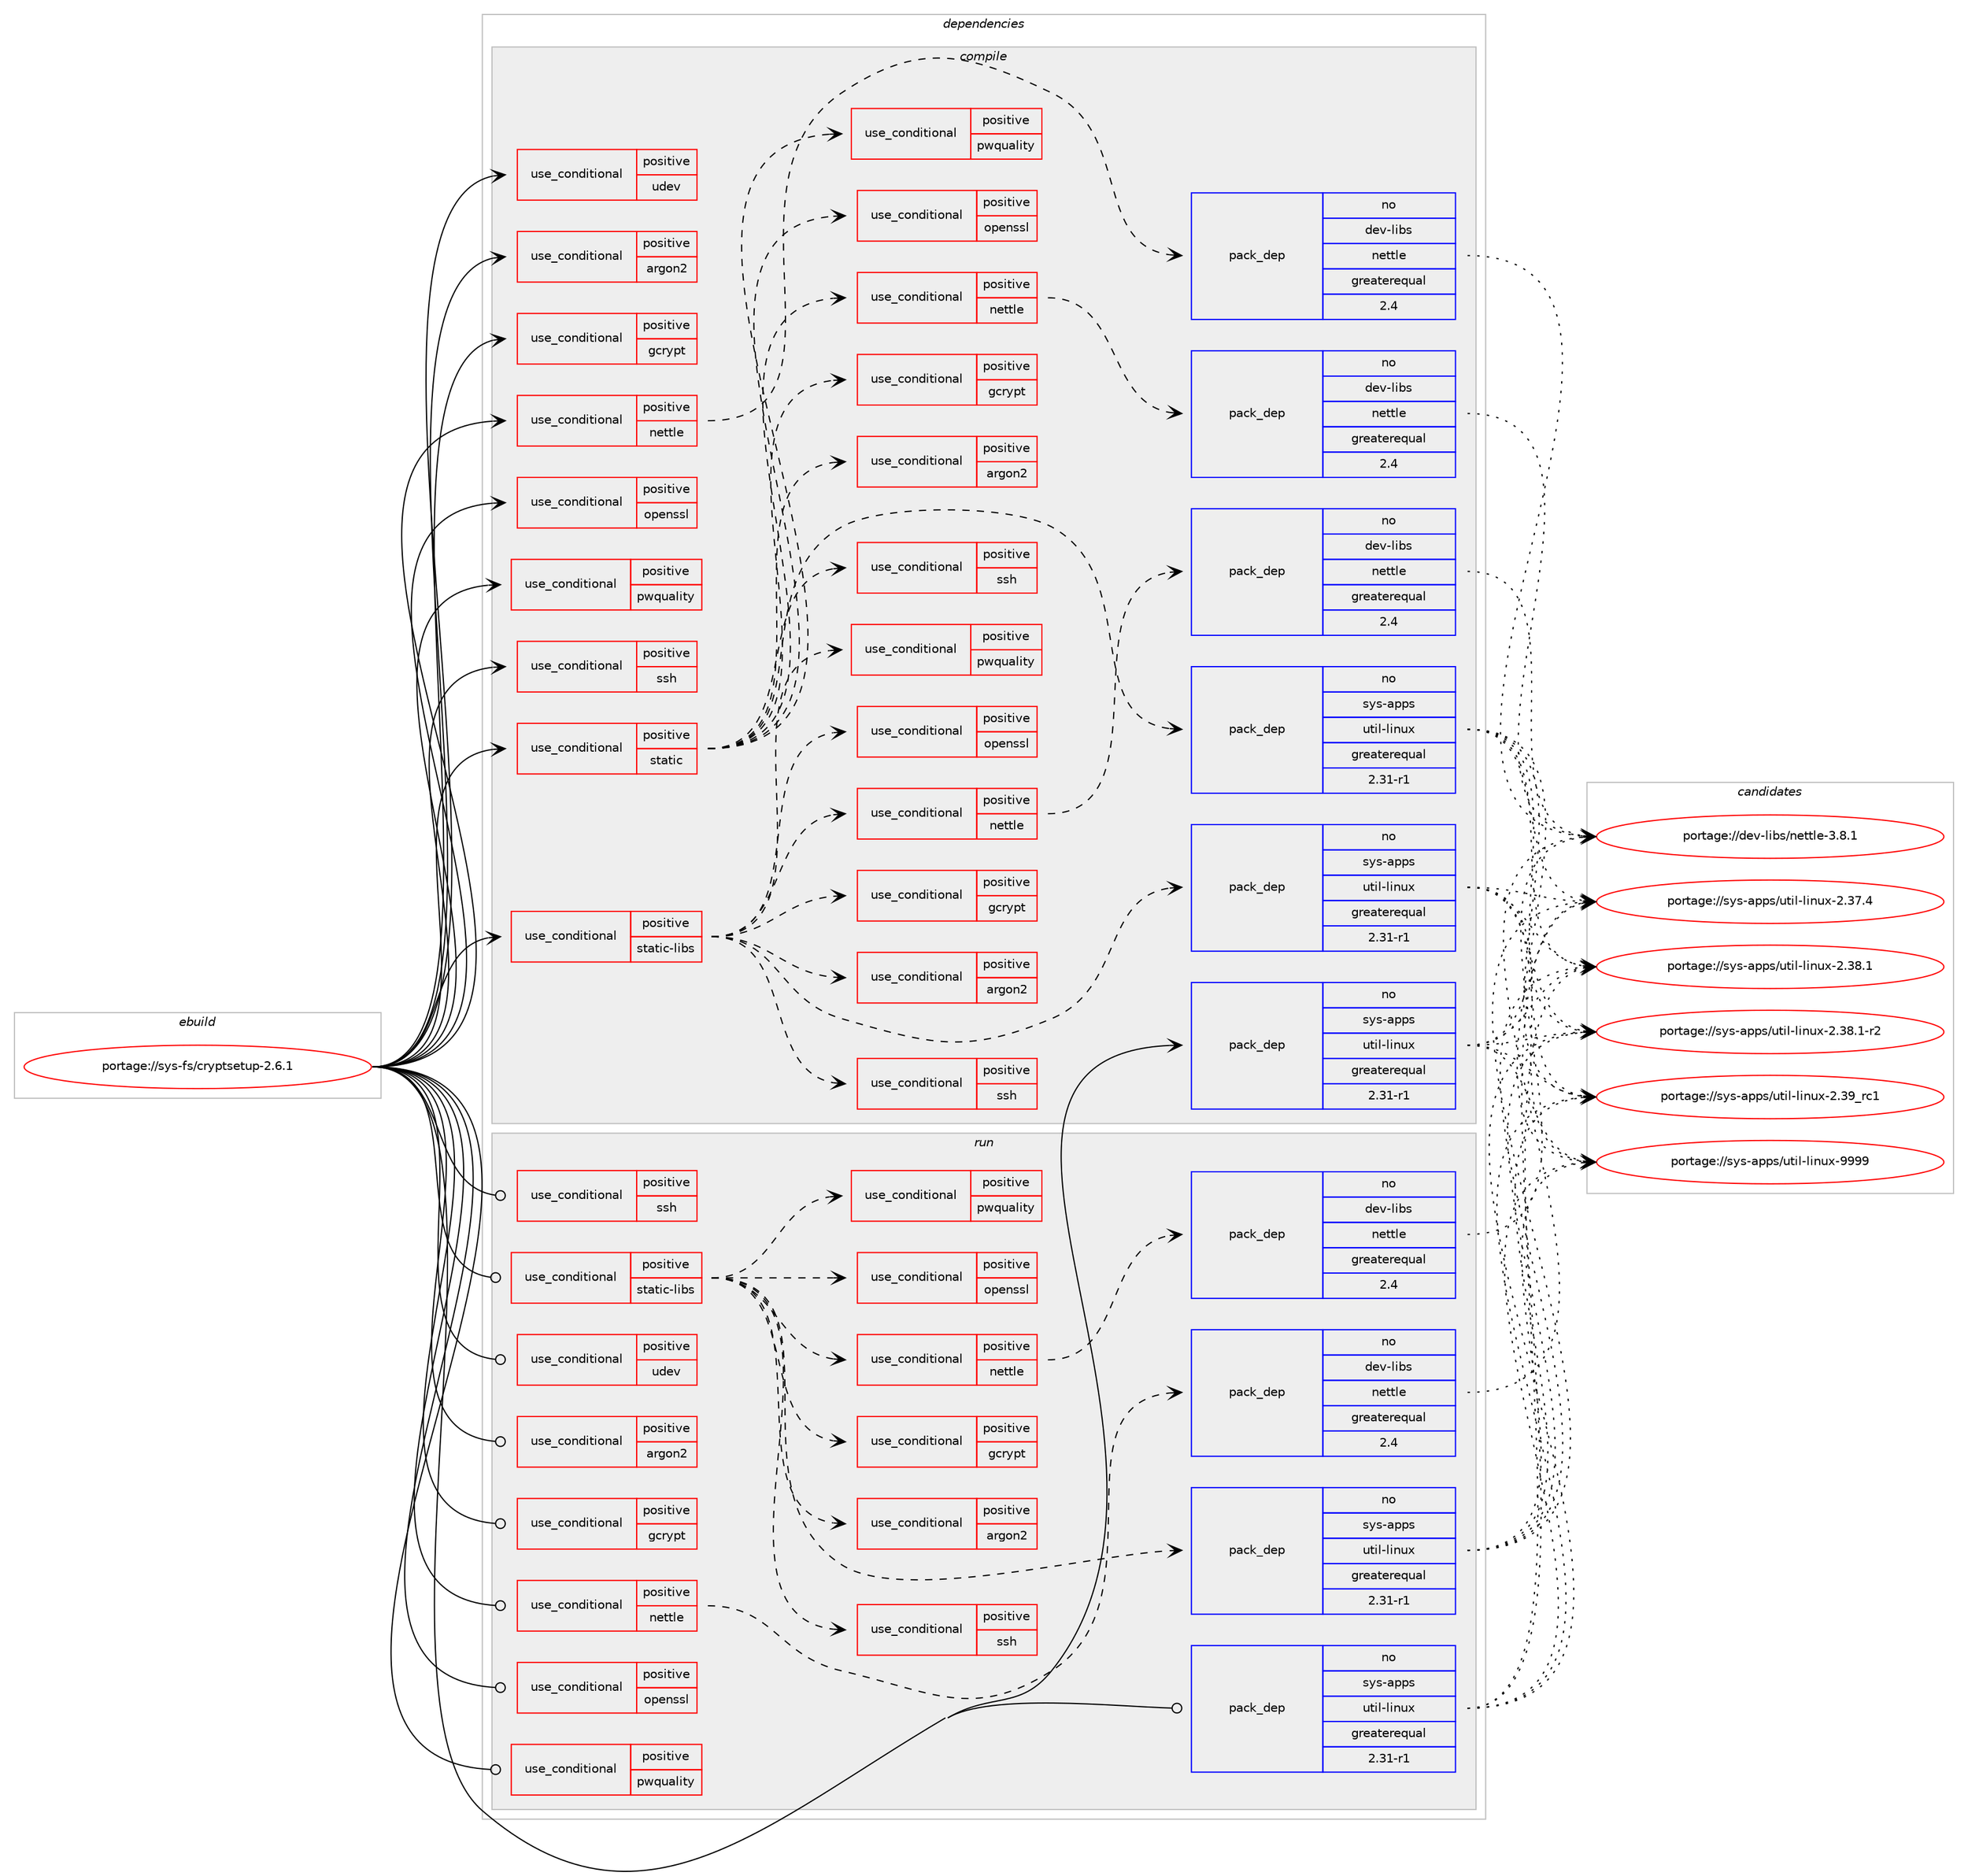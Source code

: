 digraph prolog {

# *************
# Graph options
# *************

newrank=true;
concentrate=true;
compound=true;
graph [rankdir=LR,fontname=Helvetica,fontsize=10,ranksep=1.5];#, ranksep=2.5, nodesep=0.2];
edge  [arrowhead=vee];
node  [fontname=Helvetica,fontsize=10];

# **********
# The ebuild
# **********

subgraph cluster_leftcol {
color=gray;
rank=same;
label=<<i>ebuild</i>>;
id [label="portage://sys-fs/cryptsetup-2.6.1", color=red, width=4, href="../sys-fs/cryptsetup-2.6.1.svg"];
}

# ****************
# The dependencies
# ****************

subgraph cluster_midcol {
color=gray;
label=<<i>dependencies</i>>;
subgraph cluster_compile {
fillcolor="#eeeeee";
style=filled;
label=<<i>compile</i>>;
subgraph cond66 {
dependency143 [label=<<TABLE BORDER="0" CELLBORDER="1" CELLSPACING="0" CELLPADDING="4"><TR><TD ROWSPAN="3" CELLPADDING="10">use_conditional</TD></TR><TR><TD>positive</TD></TR><TR><TD>argon2</TD></TR></TABLE>>, shape=none, color=red];
# *** BEGIN UNKNOWN DEPENDENCY TYPE (TODO) ***
# dependency143 -> package_dependency(portage://sys-fs/cryptsetup-2.6.1,install,no,app-crypt,argon2,none,[,,],any_same_slot,[])
# *** END UNKNOWN DEPENDENCY TYPE (TODO) ***

}
id:e -> dependency143:w [weight=20,style="solid",arrowhead="vee"];
subgraph cond67 {
dependency144 [label=<<TABLE BORDER="0" CELLBORDER="1" CELLSPACING="0" CELLPADDING="4"><TR><TD ROWSPAN="3" CELLPADDING="10">use_conditional</TD></TR><TR><TD>positive</TD></TR><TR><TD>gcrypt</TD></TR></TABLE>>, shape=none, color=red];
# *** BEGIN UNKNOWN DEPENDENCY TYPE (TODO) ***
# dependency144 -> package_dependency(portage://sys-fs/cryptsetup-2.6.1,install,no,dev-libs,libgcrypt,none,[,,],[slot(0),equal],[])
# *** END UNKNOWN DEPENDENCY TYPE (TODO) ***

# *** BEGIN UNKNOWN DEPENDENCY TYPE (TODO) ***
# dependency144 -> package_dependency(portage://sys-fs/cryptsetup-2.6.1,install,no,dev-libs,libgpg-error,none,[,,],[],[])
# *** END UNKNOWN DEPENDENCY TYPE (TODO) ***

}
id:e -> dependency144:w [weight=20,style="solid",arrowhead="vee"];
subgraph cond68 {
dependency145 [label=<<TABLE BORDER="0" CELLBORDER="1" CELLSPACING="0" CELLPADDING="4"><TR><TD ROWSPAN="3" CELLPADDING="10">use_conditional</TD></TR><TR><TD>positive</TD></TR><TR><TD>nettle</TD></TR></TABLE>>, shape=none, color=red];
subgraph pack78 {
dependency146 [label=<<TABLE BORDER="0" CELLBORDER="1" CELLSPACING="0" CELLPADDING="4" WIDTH="220"><TR><TD ROWSPAN="6" CELLPADDING="30">pack_dep</TD></TR><TR><TD WIDTH="110">no</TD></TR><TR><TD>dev-libs</TD></TR><TR><TD>nettle</TD></TR><TR><TD>greaterequal</TD></TR><TR><TD>2.4</TD></TR></TABLE>>, shape=none, color=blue];
}
dependency145:e -> dependency146:w [weight=20,style="dashed",arrowhead="vee"];
}
id:e -> dependency145:w [weight=20,style="solid",arrowhead="vee"];
subgraph cond69 {
dependency147 [label=<<TABLE BORDER="0" CELLBORDER="1" CELLSPACING="0" CELLPADDING="4"><TR><TD ROWSPAN="3" CELLPADDING="10">use_conditional</TD></TR><TR><TD>positive</TD></TR><TR><TD>openssl</TD></TR></TABLE>>, shape=none, color=red];
# *** BEGIN UNKNOWN DEPENDENCY TYPE (TODO) ***
# dependency147 -> package_dependency(portage://sys-fs/cryptsetup-2.6.1,install,no,dev-libs,openssl,none,[,,],[slot(0),equal],[])
# *** END UNKNOWN DEPENDENCY TYPE (TODO) ***

}
id:e -> dependency147:w [weight=20,style="solid",arrowhead="vee"];
subgraph cond70 {
dependency148 [label=<<TABLE BORDER="0" CELLBORDER="1" CELLSPACING="0" CELLPADDING="4"><TR><TD ROWSPAN="3" CELLPADDING="10">use_conditional</TD></TR><TR><TD>positive</TD></TR><TR><TD>pwquality</TD></TR></TABLE>>, shape=none, color=red];
# *** BEGIN UNKNOWN DEPENDENCY TYPE (TODO) ***
# dependency148 -> package_dependency(portage://sys-fs/cryptsetup-2.6.1,install,no,dev-libs,libpwquality,none,[,,],[],[])
# *** END UNKNOWN DEPENDENCY TYPE (TODO) ***

}
id:e -> dependency148:w [weight=20,style="solid",arrowhead="vee"];
subgraph cond71 {
dependency149 [label=<<TABLE BORDER="0" CELLBORDER="1" CELLSPACING="0" CELLPADDING="4"><TR><TD ROWSPAN="3" CELLPADDING="10">use_conditional</TD></TR><TR><TD>positive</TD></TR><TR><TD>ssh</TD></TR></TABLE>>, shape=none, color=red];
# *** BEGIN UNKNOWN DEPENDENCY TYPE (TODO) ***
# dependency149 -> package_dependency(portage://sys-fs/cryptsetup-2.6.1,install,no,net-libs,libssh,none,[,,],[],[])
# *** END UNKNOWN DEPENDENCY TYPE (TODO) ***

}
id:e -> dependency149:w [weight=20,style="solid",arrowhead="vee"];
subgraph cond72 {
dependency150 [label=<<TABLE BORDER="0" CELLBORDER="1" CELLSPACING="0" CELLPADDING="4"><TR><TD ROWSPAN="3" CELLPADDING="10">use_conditional</TD></TR><TR><TD>positive</TD></TR><TR><TD>static</TD></TR></TABLE>>, shape=none, color=red];
# *** BEGIN UNKNOWN DEPENDENCY TYPE (TODO) ***
# dependency150 -> package_dependency(portage://sys-fs/cryptsetup-2.6.1,install,no,dev-libs,json-c,none,[,,],any_same_slot,[use(enable(static-libs),positive)])
# *** END UNKNOWN DEPENDENCY TYPE (TODO) ***

# *** BEGIN UNKNOWN DEPENDENCY TYPE (TODO) ***
# dependency150 -> package_dependency(portage://sys-fs/cryptsetup-2.6.1,install,no,dev-libs,popt,none,[,,],[],[use(enable(static-libs),positive)])
# *** END UNKNOWN DEPENDENCY TYPE (TODO) ***

subgraph pack79 {
dependency151 [label=<<TABLE BORDER="0" CELLBORDER="1" CELLSPACING="0" CELLPADDING="4" WIDTH="220"><TR><TD ROWSPAN="6" CELLPADDING="30">pack_dep</TD></TR><TR><TD WIDTH="110">no</TD></TR><TR><TD>sys-apps</TD></TR><TR><TD>util-linux</TD></TR><TR><TD>greaterequal</TD></TR><TR><TD>2.31-r1</TD></TR></TABLE>>, shape=none, color=blue];
}
dependency150:e -> dependency151:w [weight=20,style="dashed",arrowhead="vee"];
subgraph cond73 {
dependency152 [label=<<TABLE BORDER="0" CELLBORDER="1" CELLSPACING="0" CELLPADDING="4"><TR><TD ROWSPAN="3" CELLPADDING="10">use_conditional</TD></TR><TR><TD>positive</TD></TR><TR><TD>argon2</TD></TR></TABLE>>, shape=none, color=red];
# *** BEGIN UNKNOWN DEPENDENCY TYPE (TODO) ***
# dependency152 -> package_dependency(portage://sys-fs/cryptsetup-2.6.1,install,no,app-crypt,argon2,none,[,,],any_same_slot,[use(enable(static-libs),positive)])
# *** END UNKNOWN DEPENDENCY TYPE (TODO) ***

}
dependency150:e -> dependency152:w [weight=20,style="dashed",arrowhead="vee"];
subgraph cond74 {
dependency153 [label=<<TABLE BORDER="0" CELLBORDER="1" CELLSPACING="0" CELLPADDING="4"><TR><TD ROWSPAN="3" CELLPADDING="10">use_conditional</TD></TR><TR><TD>positive</TD></TR><TR><TD>gcrypt</TD></TR></TABLE>>, shape=none, color=red];
# *** BEGIN UNKNOWN DEPENDENCY TYPE (TODO) ***
# dependency153 -> package_dependency(portage://sys-fs/cryptsetup-2.6.1,install,no,dev-libs,libgcrypt,none,[,,],[slot(0),equal],[use(enable(static-libs),positive)])
# *** END UNKNOWN DEPENDENCY TYPE (TODO) ***

# *** BEGIN UNKNOWN DEPENDENCY TYPE (TODO) ***
# dependency153 -> package_dependency(portage://sys-fs/cryptsetup-2.6.1,install,no,dev-libs,libgpg-error,none,[,,],[],[use(enable(static-libs),positive)])
# *** END UNKNOWN DEPENDENCY TYPE (TODO) ***

}
dependency150:e -> dependency153:w [weight=20,style="dashed",arrowhead="vee"];
subgraph cond75 {
dependency154 [label=<<TABLE BORDER="0" CELLBORDER="1" CELLSPACING="0" CELLPADDING="4"><TR><TD ROWSPAN="3" CELLPADDING="10">use_conditional</TD></TR><TR><TD>positive</TD></TR><TR><TD>nettle</TD></TR></TABLE>>, shape=none, color=red];
subgraph pack80 {
dependency155 [label=<<TABLE BORDER="0" CELLBORDER="1" CELLSPACING="0" CELLPADDING="4" WIDTH="220"><TR><TD ROWSPAN="6" CELLPADDING="30">pack_dep</TD></TR><TR><TD WIDTH="110">no</TD></TR><TR><TD>dev-libs</TD></TR><TR><TD>nettle</TD></TR><TR><TD>greaterequal</TD></TR><TR><TD>2.4</TD></TR></TABLE>>, shape=none, color=blue];
}
dependency154:e -> dependency155:w [weight=20,style="dashed",arrowhead="vee"];
}
dependency150:e -> dependency154:w [weight=20,style="dashed",arrowhead="vee"];
subgraph cond76 {
dependency156 [label=<<TABLE BORDER="0" CELLBORDER="1" CELLSPACING="0" CELLPADDING="4"><TR><TD ROWSPAN="3" CELLPADDING="10">use_conditional</TD></TR><TR><TD>positive</TD></TR><TR><TD>openssl</TD></TR></TABLE>>, shape=none, color=red];
# *** BEGIN UNKNOWN DEPENDENCY TYPE (TODO) ***
# dependency156 -> package_dependency(portage://sys-fs/cryptsetup-2.6.1,install,no,dev-libs,openssl,none,[,,],[slot(0),equal],[use(enable(static-libs),positive)])
# *** END UNKNOWN DEPENDENCY TYPE (TODO) ***

}
dependency150:e -> dependency156:w [weight=20,style="dashed",arrowhead="vee"];
subgraph cond77 {
dependency157 [label=<<TABLE BORDER="0" CELLBORDER="1" CELLSPACING="0" CELLPADDING="4"><TR><TD ROWSPAN="3" CELLPADDING="10">use_conditional</TD></TR><TR><TD>positive</TD></TR><TR><TD>pwquality</TD></TR></TABLE>>, shape=none, color=red];
# *** BEGIN UNKNOWN DEPENDENCY TYPE (TODO) ***
# dependency157 -> package_dependency(portage://sys-fs/cryptsetup-2.6.1,install,no,dev-libs,libpwquality,none,[,,],[],[use(enable(static-libs),positive)])
# *** END UNKNOWN DEPENDENCY TYPE (TODO) ***

}
dependency150:e -> dependency157:w [weight=20,style="dashed",arrowhead="vee"];
subgraph cond78 {
dependency158 [label=<<TABLE BORDER="0" CELLBORDER="1" CELLSPACING="0" CELLPADDING="4"><TR><TD ROWSPAN="3" CELLPADDING="10">use_conditional</TD></TR><TR><TD>positive</TD></TR><TR><TD>ssh</TD></TR></TABLE>>, shape=none, color=red];
# *** BEGIN UNKNOWN DEPENDENCY TYPE (TODO) ***
# dependency158 -> package_dependency(portage://sys-fs/cryptsetup-2.6.1,install,no,net-libs,libssh,none,[,,],[],[use(enable(static-libs),positive)])
# *** END UNKNOWN DEPENDENCY TYPE (TODO) ***

}
dependency150:e -> dependency158:w [weight=20,style="dashed",arrowhead="vee"];
# *** BEGIN UNKNOWN DEPENDENCY TYPE (TODO) ***
# dependency150 -> package_dependency(portage://sys-fs/cryptsetup-2.6.1,install,no,sys-fs,lvm2,none,[,,],[],[use(enable(static-libs),positive)])
# *** END UNKNOWN DEPENDENCY TYPE (TODO) ***

}
id:e -> dependency150:w [weight=20,style="solid",arrowhead="vee"];
subgraph cond79 {
dependency159 [label=<<TABLE BORDER="0" CELLBORDER="1" CELLSPACING="0" CELLPADDING="4"><TR><TD ROWSPAN="3" CELLPADDING="10">use_conditional</TD></TR><TR><TD>positive</TD></TR><TR><TD>static-libs</TD></TR></TABLE>>, shape=none, color=red];
# *** BEGIN UNKNOWN DEPENDENCY TYPE (TODO) ***
# dependency159 -> package_dependency(portage://sys-fs/cryptsetup-2.6.1,install,no,dev-libs,json-c,none,[,,],any_same_slot,[use(enable(static-libs),positive)])
# *** END UNKNOWN DEPENDENCY TYPE (TODO) ***

# *** BEGIN UNKNOWN DEPENDENCY TYPE (TODO) ***
# dependency159 -> package_dependency(portage://sys-fs/cryptsetup-2.6.1,install,no,dev-libs,popt,none,[,,],[],[use(enable(static-libs),positive)])
# *** END UNKNOWN DEPENDENCY TYPE (TODO) ***

subgraph pack81 {
dependency160 [label=<<TABLE BORDER="0" CELLBORDER="1" CELLSPACING="0" CELLPADDING="4" WIDTH="220"><TR><TD ROWSPAN="6" CELLPADDING="30">pack_dep</TD></TR><TR><TD WIDTH="110">no</TD></TR><TR><TD>sys-apps</TD></TR><TR><TD>util-linux</TD></TR><TR><TD>greaterequal</TD></TR><TR><TD>2.31-r1</TD></TR></TABLE>>, shape=none, color=blue];
}
dependency159:e -> dependency160:w [weight=20,style="dashed",arrowhead="vee"];
subgraph cond80 {
dependency161 [label=<<TABLE BORDER="0" CELLBORDER="1" CELLSPACING="0" CELLPADDING="4"><TR><TD ROWSPAN="3" CELLPADDING="10">use_conditional</TD></TR><TR><TD>positive</TD></TR><TR><TD>argon2</TD></TR></TABLE>>, shape=none, color=red];
# *** BEGIN UNKNOWN DEPENDENCY TYPE (TODO) ***
# dependency161 -> package_dependency(portage://sys-fs/cryptsetup-2.6.1,install,no,app-crypt,argon2,none,[,,],any_same_slot,[use(enable(static-libs),positive)])
# *** END UNKNOWN DEPENDENCY TYPE (TODO) ***

}
dependency159:e -> dependency161:w [weight=20,style="dashed",arrowhead="vee"];
subgraph cond81 {
dependency162 [label=<<TABLE BORDER="0" CELLBORDER="1" CELLSPACING="0" CELLPADDING="4"><TR><TD ROWSPAN="3" CELLPADDING="10">use_conditional</TD></TR><TR><TD>positive</TD></TR><TR><TD>gcrypt</TD></TR></TABLE>>, shape=none, color=red];
# *** BEGIN UNKNOWN DEPENDENCY TYPE (TODO) ***
# dependency162 -> package_dependency(portage://sys-fs/cryptsetup-2.6.1,install,no,dev-libs,libgcrypt,none,[,,],[slot(0),equal],[use(enable(static-libs),positive)])
# *** END UNKNOWN DEPENDENCY TYPE (TODO) ***

# *** BEGIN UNKNOWN DEPENDENCY TYPE (TODO) ***
# dependency162 -> package_dependency(portage://sys-fs/cryptsetup-2.6.1,install,no,dev-libs,libgpg-error,none,[,,],[],[use(enable(static-libs),positive)])
# *** END UNKNOWN DEPENDENCY TYPE (TODO) ***

}
dependency159:e -> dependency162:w [weight=20,style="dashed",arrowhead="vee"];
subgraph cond82 {
dependency163 [label=<<TABLE BORDER="0" CELLBORDER="1" CELLSPACING="0" CELLPADDING="4"><TR><TD ROWSPAN="3" CELLPADDING="10">use_conditional</TD></TR><TR><TD>positive</TD></TR><TR><TD>nettle</TD></TR></TABLE>>, shape=none, color=red];
subgraph pack82 {
dependency164 [label=<<TABLE BORDER="0" CELLBORDER="1" CELLSPACING="0" CELLPADDING="4" WIDTH="220"><TR><TD ROWSPAN="6" CELLPADDING="30">pack_dep</TD></TR><TR><TD WIDTH="110">no</TD></TR><TR><TD>dev-libs</TD></TR><TR><TD>nettle</TD></TR><TR><TD>greaterequal</TD></TR><TR><TD>2.4</TD></TR></TABLE>>, shape=none, color=blue];
}
dependency163:e -> dependency164:w [weight=20,style="dashed",arrowhead="vee"];
}
dependency159:e -> dependency163:w [weight=20,style="dashed",arrowhead="vee"];
subgraph cond83 {
dependency165 [label=<<TABLE BORDER="0" CELLBORDER="1" CELLSPACING="0" CELLPADDING="4"><TR><TD ROWSPAN="3" CELLPADDING="10">use_conditional</TD></TR><TR><TD>positive</TD></TR><TR><TD>openssl</TD></TR></TABLE>>, shape=none, color=red];
# *** BEGIN UNKNOWN DEPENDENCY TYPE (TODO) ***
# dependency165 -> package_dependency(portage://sys-fs/cryptsetup-2.6.1,install,no,dev-libs,openssl,none,[,,],[slot(0),equal],[use(enable(static-libs),positive)])
# *** END UNKNOWN DEPENDENCY TYPE (TODO) ***

}
dependency159:e -> dependency165:w [weight=20,style="dashed",arrowhead="vee"];
subgraph cond84 {
dependency166 [label=<<TABLE BORDER="0" CELLBORDER="1" CELLSPACING="0" CELLPADDING="4"><TR><TD ROWSPAN="3" CELLPADDING="10">use_conditional</TD></TR><TR><TD>positive</TD></TR><TR><TD>pwquality</TD></TR></TABLE>>, shape=none, color=red];
# *** BEGIN UNKNOWN DEPENDENCY TYPE (TODO) ***
# dependency166 -> package_dependency(portage://sys-fs/cryptsetup-2.6.1,install,no,dev-libs,libpwquality,none,[,,],[],[use(enable(static-libs),positive)])
# *** END UNKNOWN DEPENDENCY TYPE (TODO) ***

}
dependency159:e -> dependency166:w [weight=20,style="dashed",arrowhead="vee"];
subgraph cond85 {
dependency167 [label=<<TABLE BORDER="0" CELLBORDER="1" CELLSPACING="0" CELLPADDING="4"><TR><TD ROWSPAN="3" CELLPADDING="10">use_conditional</TD></TR><TR><TD>positive</TD></TR><TR><TD>ssh</TD></TR></TABLE>>, shape=none, color=red];
# *** BEGIN UNKNOWN DEPENDENCY TYPE (TODO) ***
# dependency167 -> package_dependency(portage://sys-fs/cryptsetup-2.6.1,install,no,net-libs,libssh,none,[,,],[],[use(enable(static-libs),positive)])
# *** END UNKNOWN DEPENDENCY TYPE (TODO) ***

}
dependency159:e -> dependency167:w [weight=20,style="dashed",arrowhead="vee"];
# *** BEGIN UNKNOWN DEPENDENCY TYPE (TODO) ***
# dependency159 -> package_dependency(portage://sys-fs/cryptsetup-2.6.1,install,no,sys-fs,lvm2,none,[,,],[],[use(enable(static-libs),positive)])
# *** END UNKNOWN DEPENDENCY TYPE (TODO) ***

}
id:e -> dependency159:w [weight=20,style="solid",arrowhead="vee"];
subgraph cond86 {
dependency168 [label=<<TABLE BORDER="0" CELLBORDER="1" CELLSPACING="0" CELLPADDING="4"><TR><TD ROWSPAN="3" CELLPADDING="10">use_conditional</TD></TR><TR><TD>positive</TD></TR><TR><TD>udev</TD></TR></TABLE>>, shape=none, color=red];
# *** BEGIN UNKNOWN DEPENDENCY TYPE (TODO) ***
# dependency168 -> package_dependency(portage://sys-fs/cryptsetup-2.6.1,install,no,virtual,libudev,none,[,,],any_same_slot,[])
# *** END UNKNOWN DEPENDENCY TYPE (TODO) ***

}
id:e -> dependency168:w [weight=20,style="solid",arrowhead="vee"];
# *** BEGIN UNKNOWN DEPENDENCY TYPE (TODO) ***
# id -> package_dependency(portage://sys-fs/cryptsetup-2.6.1,install,no,dev-libs,json-c,none,[,,],any_same_slot,[])
# *** END UNKNOWN DEPENDENCY TYPE (TODO) ***

# *** BEGIN UNKNOWN DEPENDENCY TYPE (TODO) ***
# id -> package_dependency(portage://sys-fs/cryptsetup-2.6.1,install,no,dev-libs,popt,none,[,,],[],[])
# *** END UNKNOWN DEPENDENCY TYPE (TODO) ***

subgraph pack83 {
dependency169 [label=<<TABLE BORDER="0" CELLBORDER="1" CELLSPACING="0" CELLPADDING="4" WIDTH="220"><TR><TD ROWSPAN="6" CELLPADDING="30">pack_dep</TD></TR><TR><TD WIDTH="110">no</TD></TR><TR><TD>sys-apps</TD></TR><TR><TD>util-linux</TD></TR><TR><TD>greaterequal</TD></TR><TR><TD>2.31-r1</TD></TR></TABLE>>, shape=none, color=blue];
}
id:e -> dependency169:w [weight=20,style="solid",arrowhead="vee"];
# *** BEGIN UNKNOWN DEPENDENCY TYPE (TODO) ***
# id -> package_dependency(portage://sys-fs/cryptsetup-2.6.1,install,no,sys-fs,lvm2,none,[,,],[],[])
# *** END UNKNOWN DEPENDENCY TYPE (TODO) ***

}
subgraph cluster_compileandrun {
fillcolor="#eeeeee";
style=filled;
label=<<i>compile and run</i>>;
}
subgraph cluster_run {
fillcolor="#eeeeee";
style=filled;
label=<<i>run</i>>;
subgraph cond87 {
dependency170 [label=<<TABLE BORDER="0" CELLBORDER="1" CELLSPACING="0" CELLPADDING="4"><TR><TD ROWSPAN="3" CELLPADDING="10">use_conditional</TD></TR><TR><TD>positive</TD></TR><TR><TD>argon2</TD></TR></TABLE>>, shape=none, color=red];
# *** BEGIN UNKNOWN DEPENDENCY TYPE (TODO) ***
# dependency170 -> package_dependency(portage://sys-fs/cryptsetup-2.6.1,run,no,app-crypt,argon2,none,[,,],any_same_slot,[])
# *** END UNKNOWN DEPENDENCY TYPE (TODO) ***

}
id:e -> dependency170:w [weight=20,style="solid",arrowhead="odot"];
subgraph cond88 {
dependency171 [label=<<TABLE BORDER="0" CELLBORDER="1" CELLSPACING="0" CELLPADDING="4"><TR><TD ROWSPAN="3" CELLPADDING="10">use_conditional</TD></TR><TR><TD>positive</TD></TR><TR><TD>gcrypt</TD></TR></TABLE>>, shape=none, color=red];
# *** BEGIN UNKNOWN DEPENDENCY TYPE (TODO) ***
# dependency171 -> package_dependency(portage://sys-fs/cryptsetup-2.6.1,run,no,dev-libs,libgcrypt,none,[,,],[slot(0),equal],[])
# *** END UNKNOWN DEPENDENCY TYPE (TODO) ***

# *** BEGIN UNKNOWN DEPENDENCY TYPE (TODO) ***
# dependency171 -> package_dependency(portage://sys-fs/cryptsetup-2.6.1,run,no,dev-libs,libgpg-error,none,[,,],[],[])
# *** END UNKNOWN DEPENDENCY TYPE (TODO) ***

}
id:e -> dependency171:w [weight=20,style="solid",arrowhead="odot"];
subgraph cond89 {
dependency172 [label=<<TABLE BORDER="0" CELLBORDER="1" CELLSPACING="0" CELLPADDING="4"><TR><TD ROWSPAN="3" CELLPADDING="10">use_conditional</TD></TR><TR><TD>positive</TD></TR><TR><TD>nettle</TD></TR></TABLE>>, shape=none, color=red];
subgraph pack84 {
dependency173 [label=<<TABLE BORDER="0" CELLBORDER="1" CELLSPACING="0" CELLPADDING="4" WIDTH="220"><TR><TD ROWSPAN="6" CELLPADDING="30">pack_dep</TD></TR><TR><TD WIDTH="110">no</TD></TR><TR><TD>dev-libs</TD></TR><TR><TD>nettle</TD></TR><TR><TD>greaterequal</TD></TR><TR><TD>2.4</TD></TR></TABLE>>, shape=none, color=blue];
}
dependency172:e -> dependency173:w [weight=20,style="dashed",arrowhead="vee"];
}
id:e -> dependency172:w [weight=20,style="solid",arrowhead="odot"];
subgraph cond90 {
dependency174 [label=<<TABLE BORDER="0" CELLBORDER="1" CELLSPACING="0" CELLPADDING="4"><TR><TD ROWSPAN="3" CELLPADDING="10">use_conditional</TD></TR><TR><TD>positive</TD></TR><TR><TD>openssl</TD></TR></TABLE>>, shape=none, color=red];
# *** BEGIN UNKNOWN DEPENDENCY TYPE (TODO) ***
# dependency174 -> package_dependency(portage://sys-fs/cryptsetup-2.6.1,run,no,dev-libs,openssl,none,[,,],[slot(0),equal],[])
# *** END UNKNOWN DEPENDENCY TYPE (TODO) ***

}
id:e -> dependency174:w [weight=20,style="solid",arrowhead="odot"];
subgraph cond91 {
dependency175 [label=<<TABLE BORDER="0" CELLBORDER="1" CELLSPACING="0" CELLPADDING="4"><TR><TD ROWSPAN="3" CELLPADDING="10">use_conditional</TD></TR><TR><TD>positive</TD></TR><TR><TD>pwquality</TD></TR></TABLE>>, shape=none, color=red];
# *** BEGIN UNKNOWN DEPENDENCY TYPE (TODO) ***
# dependency175 -> package_dependency(portage://sys-fs/cryptsetup-2.6.1,run,no,dev-libs,libpwquality,none,[,,],[],[])
# *** END UNKNOWN DEPENDENCY TYPE (TODO) ***

}
id:e -> dependency175:w [weight=20,style="solid",arrowhead="odot"];
subgraph cond92 {
dependency176 [label=<<TABLE BORDER="0" CELLBORDER="1" CELLSPACING="0" CELLPADDING="4"><TR><TD ROWSPAN="3" CELLPADDING="10">use_conditional</TD></TR><TR><TD>positive</TD></TR><TR><TD>ssh</TD></TR></TABLE>>, shape=none, color=red];
# *** BEGIN UNKNOWN DEPENDENCY TYPE (TODO) ***
# dependency176 -> package_dependency(portage://sys-fs/cryptsetup-2.6.1,run,no,net-libs,libssh,none,[,,],[],[])
# *** END UNKNOWN DEPENDENCY TYPE (TODO) ***

}
id:e -> dependency176:w [weight=20,style="solid",arrowhead="odot"];
subgraph cond93 {
dependency177 [label=<<TABLE BORDER="0" CELLBORDER="1" CELLSPACING="0" CELLPADDING="4"><TR><TD ROWSPAN="3" CELLPADDING="10">use_conditional</TD></TR><TR><TD>positive</TD></TR><TR><TD>static-libs</TD></TR></TABLE>>, shape=none, color=red];
# *** BEGIN UNKNOWN DEPENDENCY TYPE (TODO) ***
# dependency177 -> package_dependency(portage://sys-fs/cryptsetup-2.6.1,run,no,dev-libs,json-c,none,[,,],any_same_slot,[use(enable(static-libs),positive)])
# *** END UNKNOWN DEPENDENCY TYPE (TODO) ***

# *** BEGIN UNKNOWN DEPENDENCY TYPE (TODO) ***
# dependency177 -> package_dependency(portage://sys-fs/cryptsetup-2.6.1,run,no,dev-libs,popt,none,[,,],[],[use(enable(static-libs),positive)])
# *** END UNKNOWN DEPENDENCY TYPE (TODO) ***

subgraph pack85 {
dependency178 [label=<<TABLE BORDER="0" CELLBORDER="1" CELLSPACING="0" CELLPADDING="4" WIDTH="220"><TR><TD ROWSPAN="6" CELLPADDING="30">pack_dep</TD></TR><TR><TD WIDTH="110">no</TD></TR><TR><TD>sys-apps</TD></TR><TR><TD>util-linux</TD></TR><TR><TD>greaterequal</TD></TR><TR><TD>2.31-r1</TD></TR></TABLE>>, shape=none, color=blue];
}
dependency177:e -> dependency178:w [weight=20,style="dashed",arrowhead="vee"];
subgraph cond94 {
dependency179 [label=<<TABLE BORDER="0" CELLBORDER="1" CELLSPACING="0" CELLPADDING="4"><TR><TD ROWSPAN="3" CELLPADDING="10">use_conditional</TD></TR><TR><TD>positive</TD></TR><TR><TD>argon2</TD></TR></TABLE>>, shape=none, color=red];
# *** BEGIN UNKNOWN DEPENDENCY TYPE (TODO) ***
# dependency179 -> package_dependency(portage://sys-fs/cryptsetup-2.6.1,run,no,app-crypt,argon2,none,[,,],any_same_slot,[use(enable(static-libs),positive)])
# *** END UNKNOWN DEPENDENCY TYPE (TODO) ***

}
dependency177:e -> dependency179:w [weight=20,style="dashed",arrowhead="vee"];
subgraph cond95 {
dependency180 [label=<<TABLE BORDER="0" CELLBORDER="1" CELLSPACING="0" CELLPADDING="4"><TR><TD ROWSPAN="3" CELLPADDING="10">use_conditional</TD></TR><TR><TD>positive</TD></TR><TR><TD>gcrypt</TD></TR></TABLE>>, shape=none, color=red];
# *** BEGIN UNKNOWN DEPENDENCY TYPE (TODO) ***
# dependency180 -> package_dependency(portage://sys-fs/cryptsetup-2.6.1,run,no,dev-libs,libgcrypt,none,[,,],[slot(0),equal],[use(enable(static-libs),positive)])
# *** END UNKNOWN DEPENDENCY TYPE (TODO) ***

# *** BEGIN UNKNOWN DEPENDENCY TYPE (TODO) ***
# dependency180 -> package_dependency(portage://sys-fs/cryptsetup-2.6.1,run,no,dev-libs,libgpg-error,none,[,,],[],[use(enable(static-libs),positive)])
# *** END UNKNOWN DEPENDENCY TYPE (TODO) ***

}
dependency177:e -> dependency180:w [weight=20,style="dashed",arrowhead="vee"];
subgraph cond96 {
dependency181 [label=<<TABLE BORDER="0" CELLBORDER="1" CELLSPACING="0" CELLPADDING="4"><TR><TD ROWSPAN="3" CELLPADDING="10">use_conditional</TD></TR><TR><TD>positive</TD></TR><TR><TD>nettle</TD></TR></TABLE>>, shape=none, color=red];
subgraph pack86 {
dependency182 [label=<<TABLE BORDER="0" CELLBORDER="1" CELLSPACING="0" CELLPADDING="4" WIDTH="220"><TR><TD ROWSPAN="6" CELLPADDING="30">pack_dep</TD></TR><TR><TD WIDTH="110">no</TD></TR><TR><TD>dev-libs</TD></TR><TR><TD>nettle</TD></TR><TR><TD>greaterequal</TD></TR><TR><TD>2.4</TD></TR></TABLE>>, shape=none, color=blue];
}
dependency181:e -> dependency182:w [weight=20,style="dashed",arrowhead="vee"];
}
dependency177:e -> dependency181:w [weight=20,style="dashed",arrowhead="vee"];
subgraph cond97 {
dependency183 [label=<<TABLE BORDER="0" CELLBORDER="1" CELLSPACING="0" CELLPADDING="4"><TR><TD ROWSPAN="3" CELLPADDING="10">use_conditional</TD></TR><TR><TD>positive</TD></TR><TR><TD>openssl</TD></TR></TABLE>>, shape=none, color=red];
# *** BEGIN UNKNOWN DEPENDENCY TYPE (TODO) ***
# dependency183 -> package_dependency(portage://sys-fs/cryptsetup-2.6.1,run,no,dev-libs,openssl,none,[,,],[slot(0),equal],[use(enable(static-libs),positive)])
# *** END UNKNOWN DEPENDENCY TYPE (TODO) ***

}
dependency177:e -> dependency183:w [weight=20,style="dashed",arrowhead="vee"];
subgraph cond98 {
dependency184 [label=<<TABLE BORDER="0" CELLBORDER="1" CELLSPACING="0" CELLPADDING="4"><TR><TD ROWSPAN="3" CELLPADDING="10">use_conditional</TD></TR><TR><TD>positive</TD></TR><TR><TD>pwquality</TD></TR></TABLE>>, shape=none, color=red];
# *** BEGIN UNKNOWN DEPENDENCY TYPE (TODO) ***
# dependency184 -> package_dependency(portage://sys-fs/cryptsetup-2.6.1,run,no,dev-libs,libpwquality,none,[,,],[],[use(enable(static-libs),positive)])
# *** END UNKNOWN DEPENDENCY TYPE (TODO) ***

}
dependency177:e -> dependency184:w [weight=20,style="dashed",arrowhead="vee"];
subgraph cond99 {
dependency185 [label=<<TABLE BORDER="0" CELLBORDER="1" CELLSPACING="0" CELLPADDING="4"><TR><TD ROWSPAN="3" CELLPADDING="10">use_conditional</TD></TR><TR><TD>positive</TD></TR><TR><TD>ssh</TD></TR></TABLE>>, shape=none, color=red];
# *** BEGIN UNKNOWN DEPENDENCY TYPE (TODO) ***
# dependency185 -> package_dependency(portage://sys-fs/cryptsetup-2.6.1,run,no,net-libs,libssh,none,[,,],[],[use(enable(static-libs),positive)])
# *** END UNKNOWN DEPENDENCY TYPE (TODO) ***

}
dependency177:e -> dependency185:w [weight=20,style="dashed",arrowhead="vee"];
# *** BEGIN UNKNOWN DEPENDENCY TYPE (TODO) ***
# dependency177 -> package_dependency(portage://sys-fs/cryptsetup-2.6.1,run,no,sys-fs,lvm2,none,[,,],[],[use(enable(static-libs),positive)])
# *** END UNKNOWN DEPENDENCY TYPE (TODO) ***

}
id:e -> dependency177:w [weight=20,style="solid",arrowhead="odot"];
subgraph cond100 {
dependency186 [label=<<TABLE BORDER="0" CELLBORDER="1" CELLSPACING="0" CELLPADDING="4"><TR><TD ROWSPAN="3" CELLPADDING="10">use_conditional</TD></TR><TR><TD>positive</TD></TR><TR><TD>udev</TD></TR></TABLE>>, shape=none, color=red];
# *** BEGIN UNKNOWN DEPENDENCY TYPE (TODO) ***
# dependency186 -> package_dependency(portage://sys-fs/cryptsetup-2.6.1,run,no,virtual,libudev,none,[,,],any_same_slot,[])
# *** END UNKNOWN DEPENDENCY TYPE (TODO) ***

}
id:e -> dependency186:w [weight=20,style="solid",arrowhead="odot"];
# *** BEGIN UNKNOWN DEPENDENCY TYPE (TODO) ***
# id -> package_dependency(portage://sys-fs/cryptsetup-2.6.1,run,no,dev-libs,json-c,none,[,,],any_same_slot,[])
# *** END UNKNOWN DEPENDENCY TYPE (TODO) ***

# *** BEGIN UNKNOWN DEPENDENCY TYPE (TODO) ***
# id -> package_dependency(portage://sys-fs/cryptsetup-2.6.1,run,no,dev-libs,popt,none,[,,],[],[])
# *** END UNKNOWN DEPENDENCY TYPE (TODO) ***

subgraph pack87 {
dependency187 [label=<<TABLE BORDER="0" CELLBORDER="1" CELLSPACING="0" CELLPADDING="4" WIDTH="220"><TR><TD ROWSPAN="6" CELLPADDING="30">pack_dep</TD></TR><TR><TD WIDTH="110">no</TD></TR><TR><TD>sys-apps</TD></TR><TR><TD>util-linux</TD></TR><TR><TD>greaterequal</TD></TR><TR><TD>2.31-r1</TD></TR></TABLE>>, shape=none, color=blue];
}
id:e -> dependency187:w [weight=20,style="solid",arrowhead="odot"];
# *** BEGIN UNKNOWN DEPENDENCY TYPE (TODO) ***
# id -> package_dependency(portage://sys-fs/cryptsetup-2.6.1,run,no,sys-fs,lvm2,none,[,,],[],[])
# *** END UNKNOWN DEPENDENCY TYPE (TODO) ***

# *** BEGIN UNKNOWN DEPENDENCY TYPE (TODO) ***
# id -> package_dependency(portage://sys-fs/cryptsetup-2.6.1,run,no,virtual,tmpfiles,none,[,,],[],[])
# *** END UNKNOWN DEPENDENCY TYPE (TODO) ***

}
}

# **************
# The candidates
# **************

subgraph cluster_choices {
rank=same;
color=gray;
label=<<i>candidates</i>>;

subgraph choice78 {
color=black;
nodesep=1;
choice100101118451081059811547110101116116108101455146564649 [label="portage://dev-libs/nettle-3.8.1", color=red, width=4,href="../dev-libs/nettle-3.8.1.svg"];
dependency146:e -> choice100101118451081059811547110101116116108101455146564649:w [style=dotted,weight="100"];
}
subgraph choice79 {
color=black;
nodesep=1;
choice1151211154597112112115471171161051084510810511011712045504651554652 [label="portage://sys-apps/util-linux-2.37.4", color=red, width=4,href="../sys-apps/util-linux-2.37.4.svg"];
choice1151211154597112112115471171161051084510810511011712045504651564649 [label="portage://sys-apps/util-linux-2.38.1", color=red, width=4,href="../sys-apps/util-linux-2.38.1.svg"];
choice11512111545971121121154711711610510845108105110117120455046515646494511450 [label="portage://sys-apps/util-linux-2.38.1-r2", color=red, width=4,href="../sys-apps/util-linux-2.38.1-r2.svg"];
choice115121115459711211211547117116105108451081051101171204550465157951149949 [label="portage://sys-apps/util-linux-2.39_rc1", color=red, width=4,href="../sys-apps/util-linux-2.39_rc1.svg"];
choice115121115459711211211547117116105108451081051101171204557575757 [label="portage://sys-apps/util-linux-9999", color=red, width=4,href="../sys-apps/util-linux-9999.svg"];
dependency151:e -> choice1151211154597112112115471171161051084510810511011712045504651554652:w [style=dotted,weight="100"];
dependency151:e -> choice1151211154597112112115471171161051084510810511011712045504651564649:w [style=dotted,weight="100"];
dependency151:e -> choice11512111545971121121154711711610510845108105110117120455046515646494511450:w [style=dotted,weight="100"];
dependency151:e -> choice115121115459711211211547117116105108451081051101171204550465157951149949:w [style=dotted,weight="100"];
dependency151:e -> choice115121115459711211211547117116105108451081051101171204557575757:w [style=dotted,weight="100"];
}
subgraph choice80 {
color=black;
nodesep=1;
choice100101118451081059811547110101116116108101455146564649 [label="portage://dev-libs/nettle-3.8.1", color=red, width=4,href="../dev-libs/nettle-3.8.1.svg"];
dependency155:e -> choice100101118451081059811547110101116116108101455146564649:w [style=dotted,weight="100"];
}
subgraph choice81 {
color=black;
nodesep=1;
choice1151211154597112112115471171161051084510810511011712045504651554652 [label="portage://sys-apps/util-linux-2.37.4", color=red, width=4,href="../sys-apps/util-linux-2.37.4.svg"];
choice1151211154597112112115471171161051084510810511011712045504651564649 [label="portage://sys-apps/util-linux-2.38.1", color=red, width=4,href="../sys-apps/util-linux-2.38.1.svg"];
choice11512111545971121121154711711610510845108105110117120455046515646494511450 [label="portage://sys-apps/util-linux-2.38.1-r2", color=red, width=4,href="../sys-apps/util-linux-2.38.1-r2.svg"];
choice115121115459711211211547117116105108451081051101171204550465157951149949 [label="portage://sys-apps/util-linux-2.39_rc1", color=red, width=4,href="../sys-apps/util-linux-2.39_rc1.svg"];
choice115121115459711211211547117116105108451081051101171204557575757 [label="portage://sys-apps/util-linux-9999", color=red, width=4,href="../sys-apps/util-linux-9999.svg"];
dependency160:e -> choice1151211154597112112115471171161051084510810511011712045504651554652:w [style=dotted,weight="100"];
dependency160:e -> choice1151211154597112112115471171161051084510810511011712045504651564649:w [style=dotted,weight="100"];
dependency160:e -> choice11512111545971121121154711711610510845108105110117120455046515646494511450:w [style=dotted,weight="100"];
dependency160:e -> choice115121115459711211211547117116105108451081051101171204550465157951149949:w [style=dotted,weight="100"];
dependency160:e -> choice115121115459711211211547117116105108451081051101171204557575757:w [style=dotted,weight="100"];
}
subgraph choice82 {
color=black;
nodesep=1;
choice100101118451081059811547110101116116108101455146564649 [label="portage://dev-libs/nettle-3.8.1", color=red, width=4,href="../dev-libs/nettle-3.8.1.svg"];
dependency164:e -> choice100101118451081059811547110101116116108101455146564649:w [style=dotted,weight="100"];
}
subgraph choice83 {
color=black;
nodesep=1;
choice1151211154597112112115471171161051084510810511011712045504651554652 [label="portage://sys-apps/util-linux-2.37.4", color=red, width=4,href="../sys-apps/util-linux-2.37.4.svg"];
choice1151211154597112112115471171161051084510810511011712045504651564649 [label="portage://sys-apps/util-linux-2.38.1", color=red, width=4,href="../sys-apps/util-linux-2.38.1.svg"];
choice11512111545971121121154711711610510845108105110117120455046515646494511450 [label="portage://sys-apps/util-linux-2.38.1-r2", color=red, width=4,href="../sys-apps/util-linux-2.38.1-r2.svg"];
choice115121115459711211211547117116105108451081051101171204550465157951149949 [label="portage://sys-apps/util-linux-2.39_rc1", color=red, width=4,href="../sys-apps/util-linux-2.39_rc1.svg"];
choice115121115459711211211547117116105108451081051101171204557575757 [label="portage://sys-apps/util-linux-9999", color=red, width=4,href="../sys-apps/util-linux-9999.svg"];
dependency169:e -> choice1151211154597112112115471171161051084510810511011712045504651554652:w [style=dotted,weight="100"];
dependency169:e -> choice1151211154597112112115471171161051084510810511011712045504651564649:w [style=dotted,weight="100"];
dependency169:e -> choice11512111545971121121154711711610510845108105110117120455046515646494511450:w [style=dotted,weight="100"];
dependency169:e -> choice115121115459711211211547117116105108451081051101171204550465157951149949:w [style=dotted,weight="100"];
dependency169:e -> choice115121115459711211211547117116105108451081051101171204557575757:w [style=dotted,weight="100"];
}
subgraph choice84 {
color=black;
nodesep=1;
choice100101118451081059811547110101116116108101455146564649 [label="portage://dev-libs/nettle-3.8.1", color=red, width=4,href="../dev-libs/nettle-3.8.1.svg"];
dependency173:e -> choice100101118451081059811547110101116116108101455146564649:w [style=dotted,weight="100"];
}
subgraph choice85 {
color=black;
nodesep=1;
choice1151211154597112112115471171161051084510810511011712045504651554652 [label="portage://sys-apps/util-linux-2.37.4", color=red, width=4,href="../sys-apps/util-linux-2.37.4.svg"];
choice1151211154597112112115471171161051084510810511011712045504651564649 [label="portage://sys-apps/util-linux-2.38.1", color=red, width=4,href="../sys-apps/util-linux-2.38.1.svg"];
choice11512111545971121121154711711610510845108105110117120455046515646494511450 [label="portage://sys-apps/util-linux-2.38.1-r2", color=red, width=4,href="../sys-apps/util-linux-2.38.1-r2.svg"];
choice115121115459711211211547117116105108451081051101171204550465157951149949 [label="portage://sys-apps/util-linux-2.39_rc1", color=red, width=4,href="../sys-apps/util-linux-2.39_rc1.svg"];
choice115121115459711211211547117116105108451081051101171204557575757 [label="portage://sys-apps/util-linux-9999", color=red, width=4,href="../sys-apps/util-linux-9999.svg"];
dependency178:e -> choice1151211154597112112115471171161051084510810511011712045504651554652:w [style=dotted,weight="100"];
dependency178:e -> choice1151211154597112112115471171161051084510810511011712045504651564649:w [style=dotted,weight="100"];
dependency178:e -> choice11512111545971121121154711711610510845108105110117120455046515646494511450:w [style=dotted,weight="100"];
dependency178:e -> choice115121115459711211211547117116105108451081051101171204550465157951149949:w [style=dotted,weight="100"];
dependency178:e -> choice115121115459711211211547117116105108451081051101171204557575757:w [style=dotted,weight="100"];
}
subgraph choice86 {
color=black;
nodesep=1;
choice100101118451081059811547110101116116108101455146564649 [label="portage://dev-libs/nettle-3.8.1", color=red, width=4,href="../dev-libs/nettle-3.8.1.svg"];
dependency182:e -> choice100101118451081059811547110101116116108101455146564649:w [style=dotted,weight="100"];
}
subgraph choice87 {
color=black;
nodesep=1;
choice1151211154597112112115471171161051084510810511011712045504651554652 [label="portage://sys-apps/util-linux-2.37.4", color=red, width=4,href="../sys-apps/util-linux-2.37.4.svg"];
choice1151211154597112112115471171161051084510810511011712045504651564649 [label="portage://sys-apps/util-linux-2.38.1", color=red, width=4,href="../sys-apps/util-linux-2.38.1.svg"];
choice11512111545971121121154711711610510845108105110117120455046515646494511450 [label="portage://sys-apps/util-linux-2.38.1-r2", color=red, width=4,href="../sys-apps/util-linux-2.38.1-r2.svg"];
choice115121115459711211211547117116105108451081051101171204550465157951149949 [label="portage://sys-apps/util-linux-2.39_rc1", color=red, width=4,href="../sys-apps/util-linux-2.39_rc1.svg"];
choice115121115459711211211547117116105108451081051101171204557575757 [label="portage://sys-apps/util-linux-9999", color=red, width=4,href="../sys-apps/util-linux-9999.svg"];
dependency187:e -> choice1151211154597112112115471171161051084510810511011712045504651554652:w [style=dotted,weight="100"];
dependency187:e -> choice1151211154597112112115471171161051084510810511011712045504651564649:w [style=dotted,weight="100"];
dependency187:e -> choice11512111545971121121154711711610510845108105110117120455046515646494511450:w [style=dotted,weight="100"];
dependency187:e -> choice115121115459711211211547117116105108451081051101171204550465157951149949:w [style=dotted,weight="100"];
dependency187:e -> choice115121115459711211211547117116105108451081051101171204557575757:w [style=dotted,weight="100"];
}
}

}
